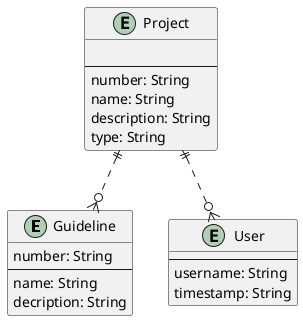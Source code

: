 @@startuml

    entity Guideline {
        number: String
        --
        name: String 
        decription: String 
    }
    entity Project {
        
        --
        number: String
        name: String 
        description: String 
        type: String
    }
    entity User {
        --
        username: String 
        timestamp: String 
    }

    Project ||..o{ Guideline
    Project ||..o{ User 

@@enduml